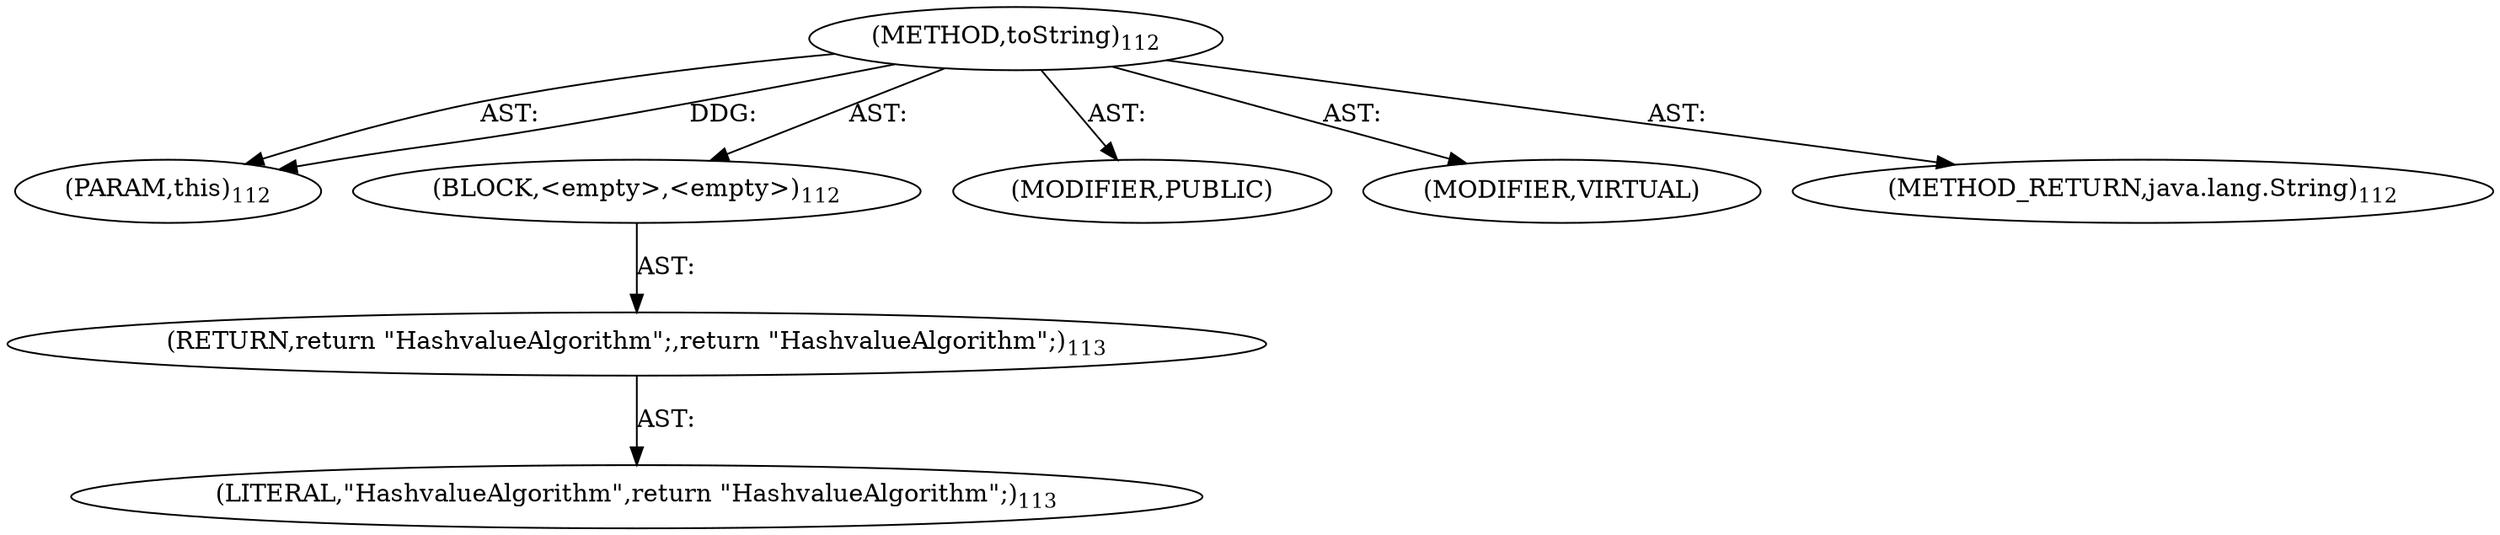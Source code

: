 digraph "toString" {  
"111669149698" [label = <(METHOD,toString)<SUB>112</SUB>> ]
"115964116995" [label = <(PARAM,this)<SUB>112</SUB>> ]
"25769803781" [label = <(BLOCK,&lt;empty&gt;,&lt;empty&gt;)<SUB>112</SUB>> ]
"146028888068" [label = <(RETURN,return &quot;HashvalueAlgorithm&quot;;,return &quot;HashvalueAlgorithm&quot;;)<SUB>113</SUB>> ]
"90194313219" [label = <(LITERAL,&quot;HashvalueAlgorithm&quot;,return &quot;HashvalueAlgorithm&quot;;)<SUB>113</SUB>> ]
"133143986180" [label = <(MODIFIER,PUBLIC)> ]
"133143986181" [label = <(MODIFIER,VIRTUAL)> ]
"128849018882" [label = <(METHOD_RETURN,java.lang.String)<SUB>112</SUB>> ]
  "111669149698" -> "115964116995"  [ label = "AST: "] 
  "111669149698" -> "25769803781"  [ label = "AST: "] 
  "111669149698" -> "133143986180"  [ label = "AST: "] 
  "111669149698" -> "133143986181"  [ label = "AST: "] 
  "111669149698" -> "128849018882"  [ label = "AST: "] 
  "25769803781" -> "146028888068"  [ label = "AST: "] 
  "146028888068" -> "90194313219"  [ label = "AST: "] 
  "111669149698" -> "115964116995"  [ label = "DDG: "] 
}
